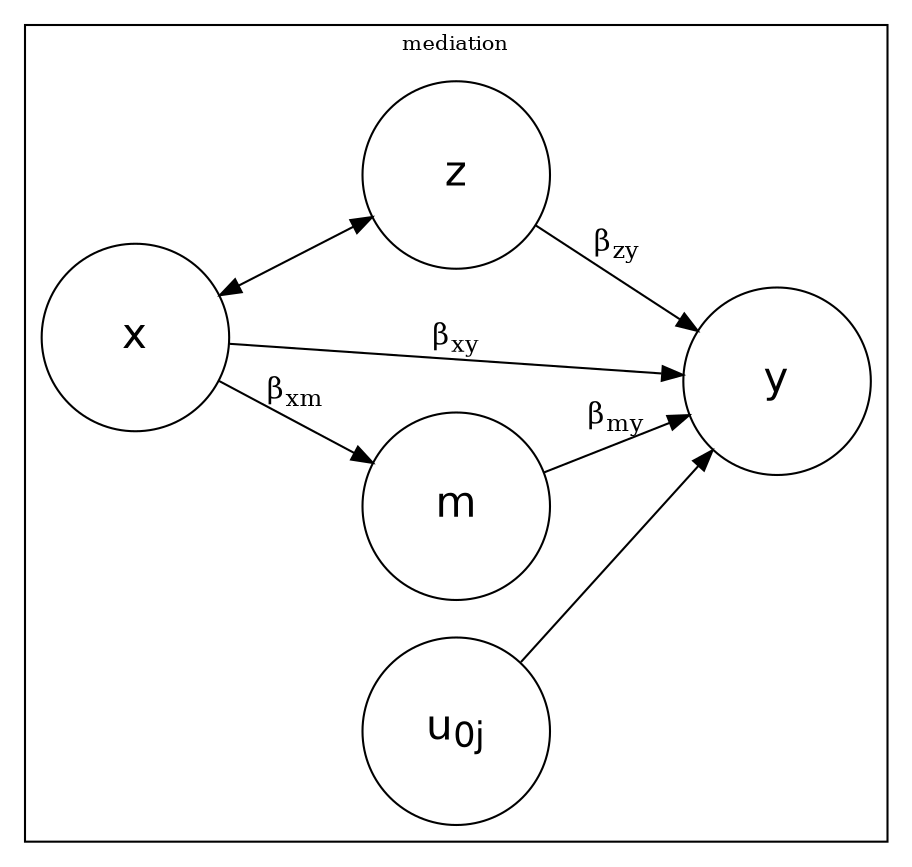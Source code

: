 digraph boxes_and_circles {
  
  # a 'graph' statement
  graph [overlap = true, 
        fontsize = 10,
        rankdir = LR]

  # several 'node' statements
  node [shape = box,
        fontname = Helvetica]

  node [shape = circle,
        fontsize = 20,
        fixedsize = true,
        width = 1.25] // sets as circles

  x1 [label = "x"]
  
  m1 [label = "m"]

  y1 [label = "y"]
  
  z1 [label = "z"]
  
  u0 [label = <u<SUB>0j</SUB>>]

  # several 'edge' statements
  
 	subgraph cluster_1 {
 	
 	label = "mediation";
 
  x1 -> m1 [label = <&beta;<SUB>xm</SUB>>]
  m1 -> y1 [label = <&beta;<SUB>my</SUB>>]
  x1 -> y1 [label = <&beta;<SUB>xy</SUB>>]
  z1 -> y1 [label = <&beta;<SUB>zy</SUB>>]
  x1 -> z1 [dir = both]
  
  u0 -> y1
  
 	}  

}